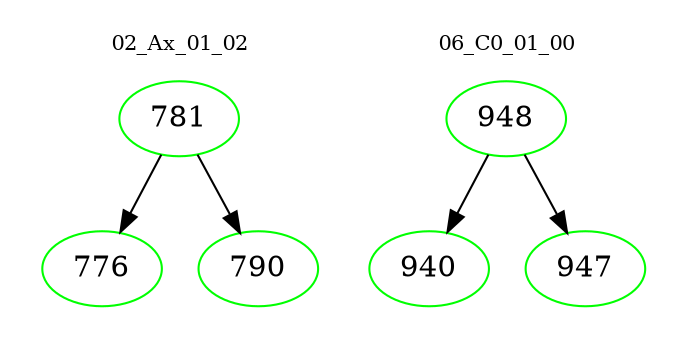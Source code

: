 digraph{
subgraph cluster_0 {
color = white
label = "02_Ax_01_02";
fontsize=10;
T0_781 [label="781", color="green"]
T0_781 -> T0_776 [color="black"]
T0_776 [label="776", color="green"]
T0_781 -> T0_790 [color="black"]
T0_790 [label="790", color="green"]
}
subgraph cluster_1 {
color = white
label = "06_C0_01_00";
fontsize=10;
T1_948 [label="948", color="green"]
T1_948 -> T1_940 [color="black"]
T1_940 [label="940", color="green"]
T1_948 -> T1_947 [color="black"]
T1_947 [label="947", color="green"]
}
}
